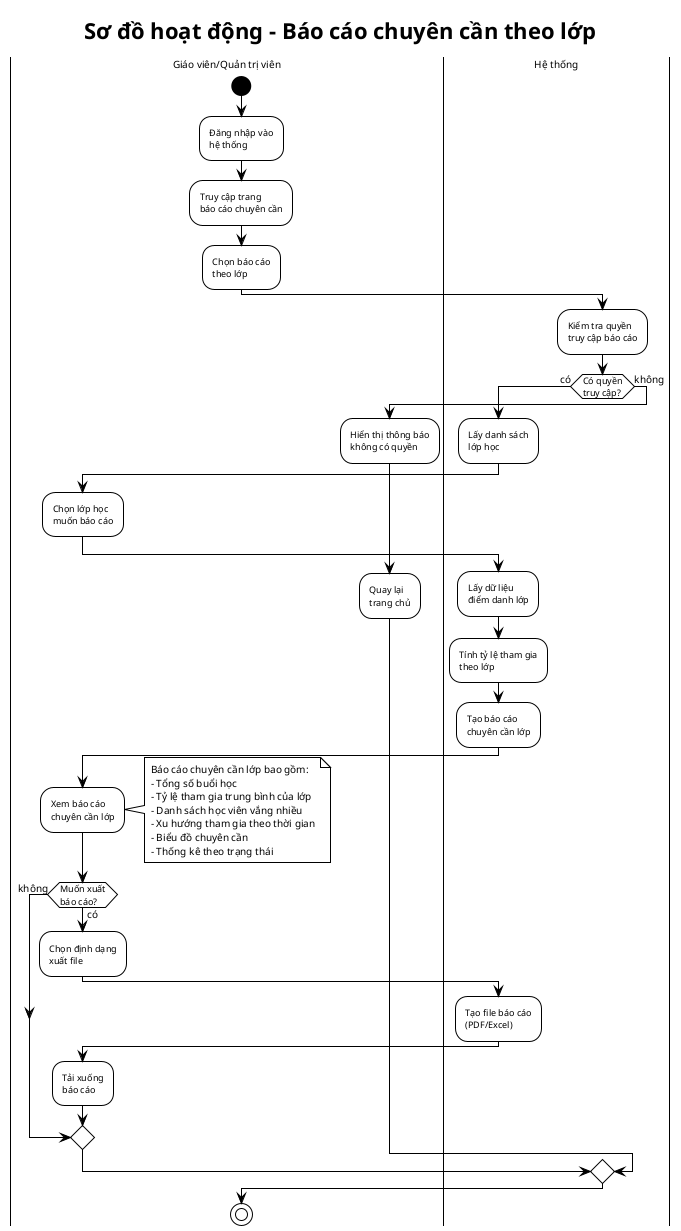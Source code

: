 @startuml "Sơ đồ hoạt động - Báo cáo chuyên cần theo lớp"
!theme plain
skinparam defaultFontSize 10
skinparam activityFontSize 9
skinparam swimlaneTitleFontSize 10
skinparam maxMessageSize 150
skinparam ranksep 60
skinparam activityStartColor black
skinparam activityEndColor black
skinparam activityEndColorBorder black
skinparam activityBarColor black
skinparam circledCharacterFontColor black

title Sơ đồ hoạt động - Báo cáo chuyên cần theo lớp

|Giáo viên/Quản trị viên|
start;
:Đăng nhập vào\nhệ thống;
:Truy cập trang\nbáo cáo chuyên cần;
:Chọn báo cáo\ntheo lớp;

|Hệ thống|
:Kiểm tra quyền\ntruy cập báo cáo;

if (Có quyền\ntruy cập?) then (có)
  :Lấy danh sách\nlớp học;
  
  |Giáo viên/Quản trị viên|
  :Chọn lớp học\nmuốn báo cáo;
  
  |Hệ thống|
  :Lấy dữ liệu\nđiểm danh lớp;
  :Tính tỷ lệ tham gia\ntheo lớp;
  :Tạo báo cáo\nchuyên cần lớp;
  
  |Giáo viên/Quản trị viên|
  :Xem báo cáo\nchuyên cần lớp;
  note right
    Báo cáo chuyên cần lớp bao gồm:
    - Tổng số buổi học
    - Tỷ lệ tham gia trung bình của lớp
    - Danh sách học viên vắng nhiều
    - Xu hướng tham gia theo thời gian
    - Biểu đồ chuyên cần
    - Thống kê theo trạng thái
  end note
  

  if (Muốn xuất\nbáo cáo?) then (có)
    :Chọn định dạng\nxuất file;
    |Hệ thống|
    :Tạo file báo cáo\n(PDF/Excel);
    |Giáo viên/Quản trị viên|
    :Tải xuống\nbáo cáo;
  else (không)
  endif
  
else (không)
  :Hiển thị thông báo\nkhông có quyền;
  -> \n\n\n\n\n;
  :Quay lại\ntrang chủ;
endif

stop

@enduml